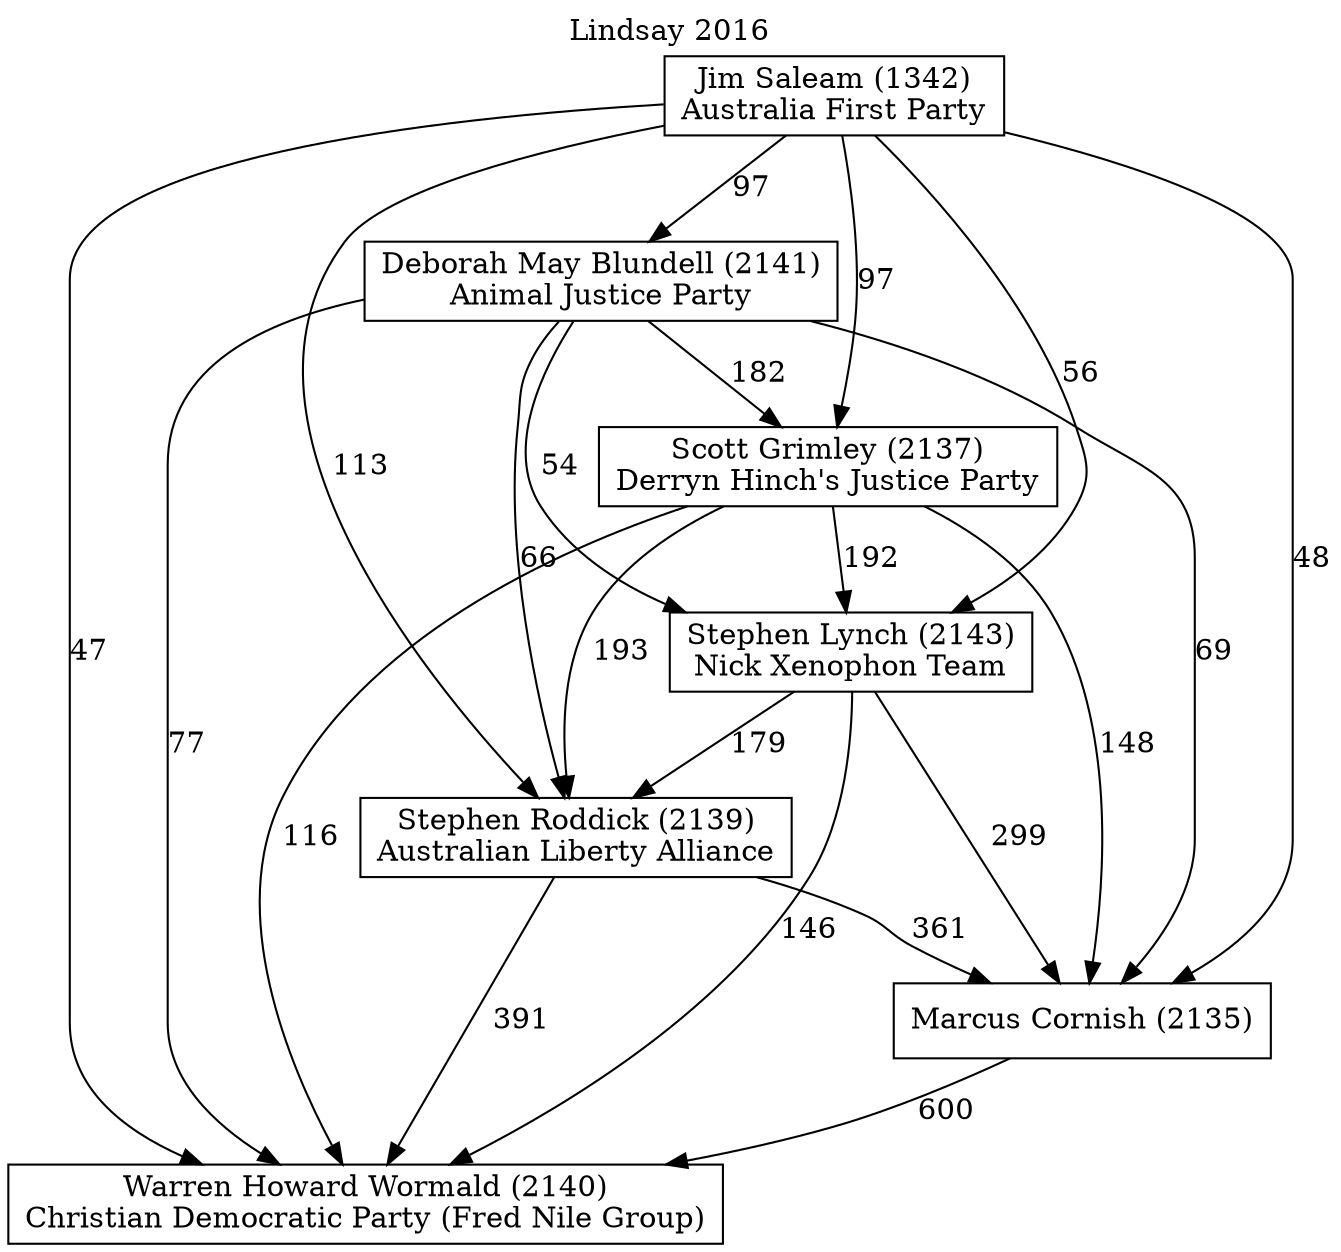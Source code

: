// House preference flow
digraph "Warren Howard Wormald (2140)_Lindsay_2016" {
	graph [label="Lindsay 2016" labelloc=t mclimit=10]
	node [shape=box]
	"Jim Saleam (1342)" [label="Jim Saleam (1342)
Australia First Party"]
	"Warren Howard Wormald (2140)" [label="Warren Howard Wormald (2140)
Christian Democratic Party (Fred Nile Group)"]
	"Stephen Lynch (2143)" [label="Stephen Lynch (2143)
Nick Xenophon Team"]
	"Marcus Cornish (2135)" [label="Marcus Cornish (2135)
"]
	"Scott Grimley (2137)" [label="Scott Grimley (2137)
Derryn Hinch's Justice Party"]
	"Stephen Roddick (2139)" [label="Stephen Roddick (2139)
Australian Liberty Alliance"]
	"Deborah May Blundell (2141)" [label="Deborah May Blundell (2141)
Animal Justice Party"]
	"Scott Grimley (2137)" -> "Warren Howard Wormald (2140)" [label=116]
	"Jim Saleam (1342)" -> "Stephen Roddick (2139)" [label=113]
	"Deborah May Blundell (2141)" -> "Stephen Lynch (2143)" [label=54]
	"Scott Grimley (2137)" -> "Stephen Lynch (2143)" [label=192]
	"Stephen Roddick (2139)" -> "Marcus Cornish (2135)" [label=361]
	"Scott Grimley (2137)" -> "Marcus Cornish (2135)" [label=148]
	"Deborah May Blundell (2141)" -> "Marcus Cornish (2135)" [label=69]
	"Jim Saleam (1342)" -> "Marcus Cornish (2135)" [label=48]
	"Stephen Lynch (2143)" -> "Marcus Cornish (2135)" [label=299]
	"Jim Saleam (1342)" -> "Warren Howard Wormald (2140)" [label=47]
	"Scott Grimley (2137)" -> "Stephen Roddick (2139)" [label=193]
	"Stephen Roddick (2139)" -> "Warren Howard Wormald (2140)" [label=391]
	"Jim Saleam (1342)" -> "Stephen Lynch (2143)" [label=56]
	"Jim Saleam (1342)" -> "Deborah May Blundell (2141)" [label=97]
	"Deborah May Blundell (2141)" -> "Stephen Roddick (2139)" [label=66]
	"Deborah May Blundell (2141)" -> "Scott Grimley (2137)" [label=182]
	"Jim Saleam (1342)" -> "Scott Grimley (2137)" [label=97]
	"Marcus Cornish (2135)" -> "Warren Howard Wormald (2140)" [label=600]
	"Stephen Lynch (2143)" -> "Warren Howard Wormald (2140)" [label=146]
	"Deborah May Blundell (2141)" -> "Warren Howard Wormald (2140)" [label=77]
	"Stephen Lynch (2143)" -> "Stephen Roddick (2139)" [label=179]
}
